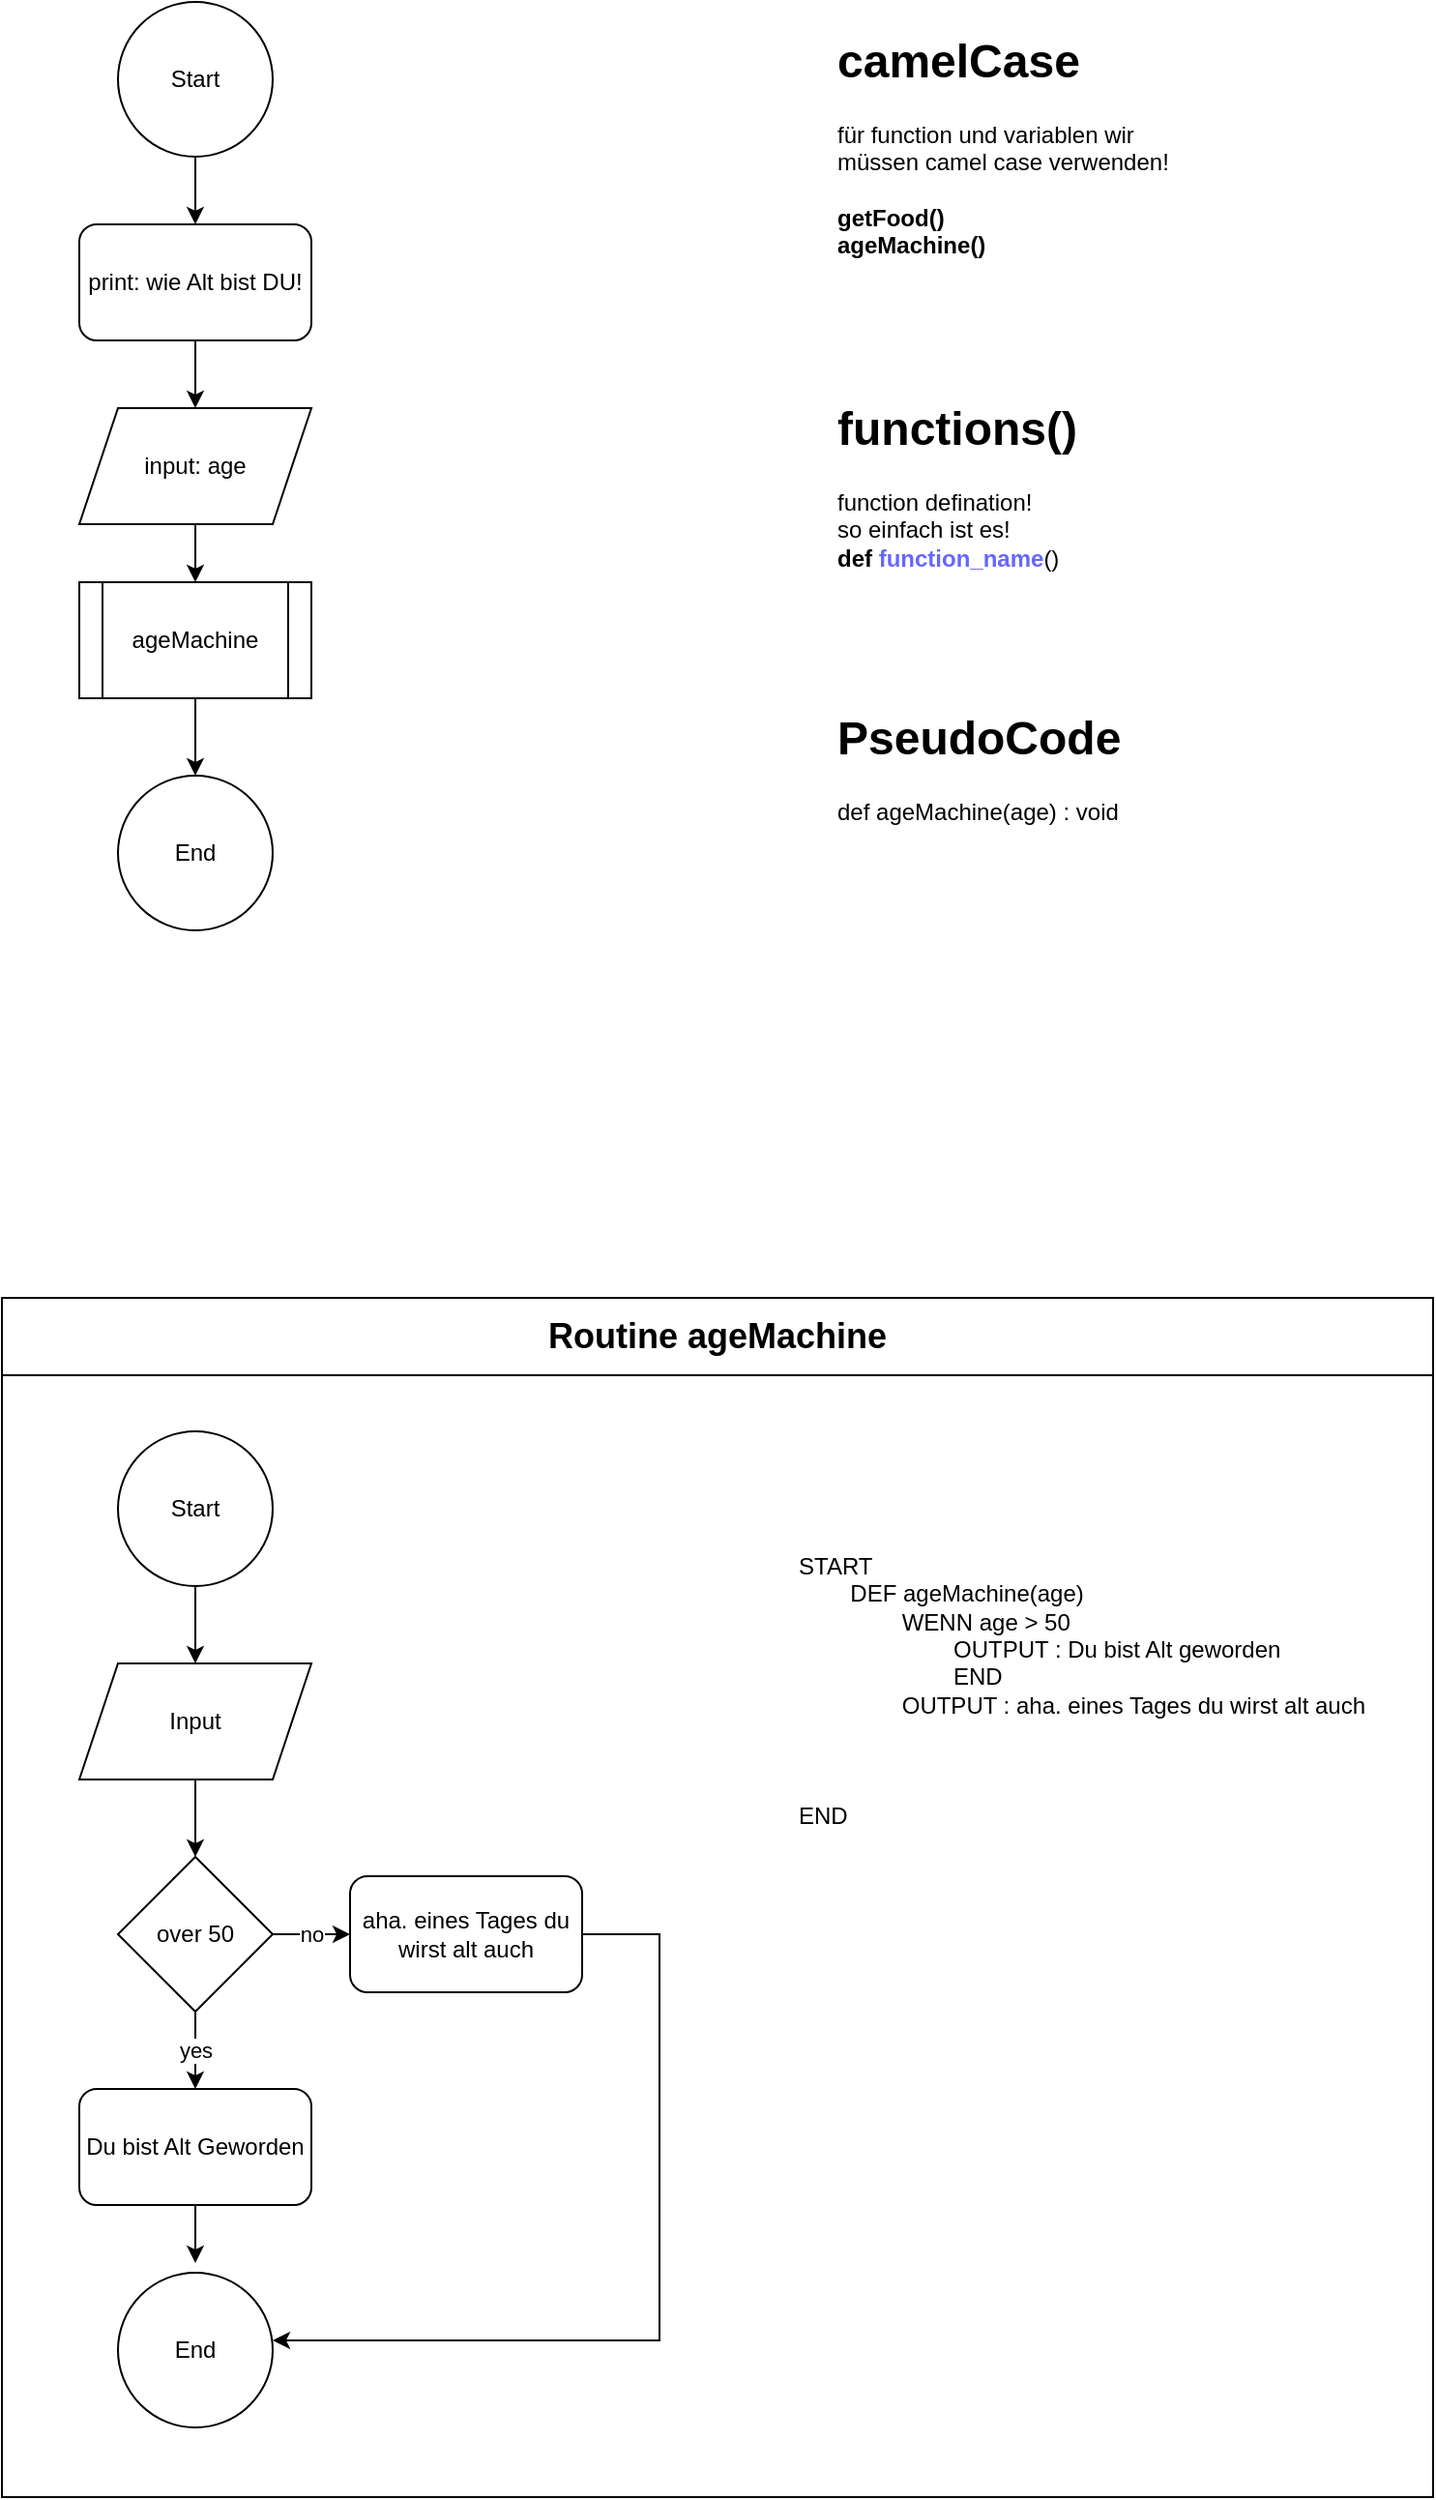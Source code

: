 <mxfile version="28.1.2">
  <diagram name="Seite-1" id="89wSPY4kAQEF7qGmLM9_">
    <mxGraphModel dx="1426" dy="841" grid="1" gridSize="10" guides="1" tooltips="1" connect="1" arrows="1" fold="1" page="1" pageScale="1" pageWidth="827" pageHeight="1169" math="0" shadow="0">
      <root>
        <mxCell id="0" />
        <mxCell id="1" parent="0" />
        <mxCell id="QaPQEf9r8tx4STF53Oyd-22" value="" style="edgeStyle=orthogonalEdgeStyle;rounded=0;orthogonalLoop=1;jettySize=auto;html=1;" edge="1" parent="1" source="7eOOeXJmU72bEnZZmmaM-3" target="QaPQEf9r8tx4STF53Oyd-20">
          <mxGeometry relative="1" as="geometry" />
        </mxCell>
        <mxCell id="7eOOeXJmU72bEnZZmmaM-3" value="Start" style="ellipse;whiteSpace=wrap;html=1;" parent="1" vertex="1">
          <mxGeometry x="120" y="430" width="80" height="80" as="geometry" />
        </mxCell>
        <mxCell id="7eOOeXJmU72bEnZZmmaM-4" value="End" style="ellipse;whiteSpace=wrap;html=1;" parent="1" vertex="1">
          <mxGeometry x="120" y="830" width="80" height="80" as="geometry" />
        </mxCell>
        <mxCell id="QaPQEf9r8tx4STF53Oyd-1" value="&lt;h1 style=&quot;margin-top: 0px;&quot;&gt;functions()&lt;/h1&gt;&lt;p&gt;function defination!&lt;br&gt;so einfach ist es!&lt;br&gt;&lt;b&gt;def &lt;/b&gt;&lt;font style=&quot;color: rgb(102, 102, 255);&quot;&gt;&lt;b&gt;function_name&lt;/b&gt;&lt;/font&gt;()&lt;/p&gt;" style="text;html=1;whiteSpace=wrap;overflow=hidden;rounded=0;" vertex="1" parent="1">
          <mxGeometry x="490" y="630" width="180" height="120" as="geometry" />
        </mxCell>
        <mxCell id="QaPQEf9r8tx4STF53Oyd-2" value="&lt;h1 style=&quot;margin-top: 0px;&quot;&gt;&lt;span style=&quot;background-color: transparent; color: light-dark(rgb(0, 0, 0), rgb(255, 255, 255));&quot;&gt;camelCase&lt;/span&gt;&lt;/h1&gt;&lt;div&gt;&lt;span style=&quot;background-color: transparent; color: light-dark(rgb(0, 0, 0), rgb(255, 255, 255));&quot;&gt;für function und variablen wir müssen camel case verwenden!&lt;/span&gt;&lt;/div&gt;&lt;div&gt;&lt;span style=&quot;background-color: transparent; color: light-dark(rgb(0, 0, 0), rgb(255, 255, 255));&quot;&gt;&lt;br&gt;&lt;/span&gt;&lt;/div&gt;&lt;div&gt;&lt;span style=&quot;background-color: transparent; color: light-dark(rgb(0, 0, 0), rgb(255, 255, 255));&quot;&gt;&lt;b&gt;getFood()&lt;/b&gt;&lt;/span&gt;&lt;/div&gt;&lt;div&gt;&lt;span style=&quot;background-color: transparent; color: light-dark(rgb(0, 0, 0), rgb(255, 255, 255));&quot;&gt;&lt;b&gt;ageMachine()&lt;/b&gt;&lt;/span&gt;&lt;/div&gt;" style="text;html=1;whiteSpace=wrap;overflow=hidden;rounded=0;" vertex="1" parent="1">
          <mxGeometry x="490" y="440" width="180" height="140" as="geometry" />
        </mxCell>
        <mxCell id="QaPQEf9r8tx4STF53Oyd-3" value="&lt;h1 style=&quot;margin-top: 0px;&quot;&gt;&lt;span style=&quot;background-color: transparent; color: light-dark(rgb(0, 0, 0), rgb(255, 255, 255));&quot;&gt;PseudoCode&lt;/span&gt;&lt;/h1&gt;&lt;div&gt;&lt;span style=&quot;background-color: transparent; color: light-dark(rgb(0, 0, 0), rgb(255, 255, 255));&quot;&gt;def ageMachine(age) : void&lt;/span&gt;&lt;/div&gt;&lt;div&gt;&lt;span style=&quot;background-color: transparent; color: light-dark(rgb(0, 0, 0), rgb(255, 255, 255));&quot;&gt;&lt;br&gt;&lt;/span&gt;&lt;/div&gt;" style="text;html=1;whiteSpace=wrap;overflow=hidden;rounded=0;" vertex="1" parent="1">
          <mxGeometry x="490" y="790" width="180" height="120" as="geometry" />
        </mxCell>
        <mxCell id="QaPQEf9r8tx4STF53Oyd-18" value="&lt;font style=&quot;font-size: 18px;&quot;&gt;Routine ageMachine&lt;/font&gt;" style="swimlane;whiteSpace=wrap;html=1;startSize=40;align=center;" vertex="1" parent="1">
          <mxGeometry x="60" y="1100" width="740" height="620" as="geometry">
            <mxRectangle x="60" y="1100" width="140" height="30" as="alternateBounds" />
          </mxGeometry>
        </mxCell>
        <mxCell id="QaPQEf9r8tx4STF53Oyd-7" value="" style="edgeStyle=none;rounded=0;orthogonalLoop=1;jettySize=auto;html=1;" edge="1" parent="QaPQEf9r8tx4STF53Oyd-18" source="QaPQEf9r8tx4STF53Oyd-8" target="QaPQEf9r8tx4STF53Oyd-14">
          <mxGeometry relative="1" as="geometry" />
        </mxCell>
        <mxCell id="QaPQEf9r8tx4STF53Oyd-8" value="Input" style="shape=parallelogram;perimeter=parallelogramPerimeter;whiteSpace=wrap;html=1;fixedSize=1;" vertex="1" parent="QaPQEf9r8tx4STF53Oyd-18">
          <mxGeometry x="40" y="189" width="120" height="60" as="geometry" />
        </mxCell>
        <mxCell id="QaPQEf9r8tx4STF53Oyd-11" value="aha. eines Tages du wirst alt auch" style="rounded=1;whiteSpace=wrap;html=1;" vertex="1" parent="QaPQEf9r8tx4STF53Oyd-18">
          <mxGeometry x="180" y="299" width="120" height="60" as="geometry" />
        </mxCell>
        <mxCell id="QaPQEf9r8tx4STF53Oyd-12" value="no" style="edgeStyle=none;rounded=0;orthogonalLoop=1;jettySize=auto;html=1;" edge="1" parent="QaPQEf9r8tx4STF53Oyd-18" source="QaPQEf9r8tx4STF53Oyd-14" target="QaPQEf9r8tx4STF53Oyd-11">
          <mxGeometry relative="1" as="geometry" />
        </mxCell>
        <mxCell id="QaPQEf9r8tx4STF53Oyd-13" value="yes" style="edgeStyle=none;rounded=0;orthogonalLoop=1;jettySize=auto;html=1;" edge="1" parent="QaPQEf9r8tx4STF53Oyd-18" source="QaPQEf9r8tx4STF53Oyd-14" target="QaPQEf9r8tx4STF53Oyd-16">
          <mxGeometry relative="1" as="geometry" />
        </mxCell>
        <mxCell id="QaPQEf9r8tx4STF53Oyd-14" value="over 50" style="rhombus;whiteSpace=wrap;html=1;" vertex="1" parent="QaPQEf9r8tx4STF53Oyd-18">
          <mxGeometry x="60" y="289" width="80" height="80" as="geometry" />
        </mxCell>
        <mxCell id="QaPQEf9r8tx4STF53Oyd-15" value="" style="edgeStyle=none;rounded=0;orthogonalLoop=1;jettySize=auto;html=1;" edge="1" parent="QaPQEf9r8tx4STF53Oyd-18" source="QaPQEf9r8tx4STF53Oyd-16">
          <mxGeometry relative="1" as="geometry">
            <mxPoint x="100" y="499" as="targetPoint" />
          </mxGeometry>
        </mxCell>
        <mxCell id="QaPQEf9r8tx4STF53Oyd-16" value="Du bist Alt Geworden" style="rounded=1;whiteSpace=wrap;html=1;" vertex="1" parent="QaPQEf9r8tx4STF53Oyd-18">
          <mxGeometry x="40" y="409" width="120" height="60" as="geometry" />
        </mxCell>
        <mxCell id="QaPQEf9r8tx4STF53Oyd-17" style="edgeStyle=none;rounded=0;orthogonalLoop=1;jettySize=auto;html=1;exitX=1;exitY=0.5;exitDx=0;exitDy=0;entryX=1;entryY=0.5;entryDx=0;entryDy=0;" edge="1" parent="QaPQEf9r8tx4STF53Oyd-18" source="QaPQEf9r8tx4STF53Oyd-11">
          <mxGeometry relative="1" as="geometry">
            <mxPoint x="140" y="539" as="targetPoint" />
            <mxPoint x="300" y="329" as="sourcePoint" />
            <Array as="points">
              <mxPoint x="340" y="329" />
              <mxPoint x="340" y="539" />
            </Array>
          </mxGeometry>
        </mxCell>
        <mxCell id="QaPQEf9r8tx4STF53Oyd-5" value="Start" style="ellipse;whiteSpace=wrap;html=1;" vertex="1" parent="QaPQEf9r8tx4STF53Oyd-18">
          <mxGeometry x="60" y="69" width="80" height="80" as="geometry" />
        </mxCell>
        <mxCell id="QaPQEf9r8tx4STF53Oyd-19" value="" style="edgeStyle=orthogonalEdgeStyle;rounded=0;orthogonalLoop=1;jettySize=auto;html=1;" edge="1" parent="QaPQEf9r8tx4STF53Oyd-18" source="QaPQEf9r8tx4STF53Oyd-5" target="QaPQEf9r8tx4STF53Oyd-8">
          <mxGeometry relative="1" as="geometry" />
        </mxCell>
        <mxCell id="QaPQEf9r8tx4STF53Oyd-6" value="End" style="ellipse;whiteSpace=wrap;html=1;" vertex="1" parent="QaPQEf9r8tx4STF53Oyd-18">
          <mxGeometry x="60" y="504" width="80" height="80" as="geometry" />
        </mxCell>
        <mxCell id="QaPQEf9r8tx4STF53Oyd-28" value="&lt;h1 style=&quot;margin-top: 0px;&quot;&gt;&lt;br&gt;&lt;/h1&gt;&lt;div&gt;START&lt;/div&gt;&lt;div&gt;&lt;span style=&quot;white-space: pre;&quot;&gt;&#x9;&lt;/span&gt;DEF ageMachine(age)&lt;br&gt;&lt;/div&gt;&lt;div&gt;&lt;span style=&quot;white-space: pre;&quot;&gt;&#x9;&lt;/span&gt;&lt;span style=&quot;white-space: pre;&quot;&gt;&#x9;&lt;/span&gt;WENN age &amp;gt; 50&lt;br&gt;&lt;/div&gt;&lt;div&gt;&lt;span style=&quot;white-space: pre;&quot;&gt;&#x9;&lt;/span&gt;&lt;span style=&quot;white-space: pre;&quot;&gt;&#x9;&lt;/span&gt;&lt;span style=&quot;white-space: pre;&quot;&gt;&#x9;&lt;/span&gt;OUTPUT : Du bist Alt geworden&lt;br&gt;&lt;/div&gt;&lt;div&gt;&lt;span style=&quot;white-space: pre;&quot;&gt;&#x9;&lt;/span&gt;&lt;span style=&quot;white-space: pre;&quot;&gt;&#x9;&lt;/span&gt;&lt;span style=&quot;white-space: pre;&quot;&gt;&#x9;&lt;/span&gt;END&lt;br&gt;&lt;/div&gt;&lt;div&gt;&lt;span style=&quot;white-space: pre;&quot;&gt;&#x9;&lt;/span&gt;&lt;span style=&quot;white-space: pre;&quot;&gt;&#x9;O&lt;/span&gt;UTPUT : aha. eines Tages du wirst alt auch&lt;br&gt;&lt;/div&gt;&lt;div&gt;&lt;br&gt;&lt;/div&gt;&lt;div&gt;&lt;br&gt;&lt;/div&gt;&lt;div&gt;&lt;br&gt;&lt;/div&gt;&lt;div&gt;END&lt;/div&gt;" style="text;html=1;whiteSpace=wrap;overflow=hidden;rounded=0;" vertex="1" parent="QaPQEf9r8tx4STF53Oyd-18">
          <mxGeometry x="410" y="80" width="300" height="230" as="geometry" />
        </mxCell>
        <mxCell id="QaPQEf9r8tx4STF53Oyd-27" value="" style="edgeStyle=orthogonalEdgeStyle;rounded=0;orthogonalLoop=1;jettySize=auto;html=1;" edge="1" parent="1" source="QaPQEf9r8tx4STF53Oyd-20" target="QaPQEf9r8tx4STF53Oyd-25">
          <mxGeometry relative="1" as="geometry" />
        </mxCell>
        <mxCell id="QaPQEf9r8tx4STF53Oyd-20" value="print: wie Alt bist DU!" style="rounded=1;whiteSpace=wrap;html=1;" vertex="1" parent="1">
          <mxGeometry x="100" y="545" width="120" height="60" as="geometry" />
        </mxCell>
        <mxCell id="QaPQEf9r8tx4STF53Oyd-24" value="" style="edgeStyle=orthogonalEdgeStyle;rounded=0;orthogonalLoop=1;jettySize=auto;html=1;" edge="1" parent="1" source="QaPQEf9r8tx4STF53Oyd-21" target="7eOOeXJmU72bEnZZmmaM-4">
          <mxGeometry relative="1" as="geometry" />
        </mxCell>
        <mxCell id="QaPQEf9r8tx4STF53Oyd-21" value="ageMachine" style="shape=process;whiteSpace=wrap;html=1;backgroundOutline=1;" vertex="1" parent="1">
          <mxGeometry x="100" y="730" width="120" height="60" as="geometry" />
        </mxCell>
        <mxCell id="QaPQEf9r8tx4STF53Oyd-26" value="" style="edgeStyle=orthogonalEdgeStyle;rounded=0;orthogonalLoop=1;jettySize=auto;html=1;" edge="1" parent="1" source="QaPQEf9r8tx4STF53Oyd-25" target="QaPQEf9r8tx4STF53Oyd-21">
          <mxGeometry relative="1" as="geometry" />
        </mxCell>
        <mxCell id="QaPQEf9r8tx4STF53Oyd-25" value="input: age" style="shape=parallelogram;perimeter=parallelogramPerimeter;whiteSpace=wrap;html=1;fixedSize=1;" vertex="1" parent="1">
          <mxGeometry x="100" y="640" width="120" height="60" as="geometry" />
        </mxCell>
      </root>
    </mxGraphModel>
  </diagram>
</mxfile>
